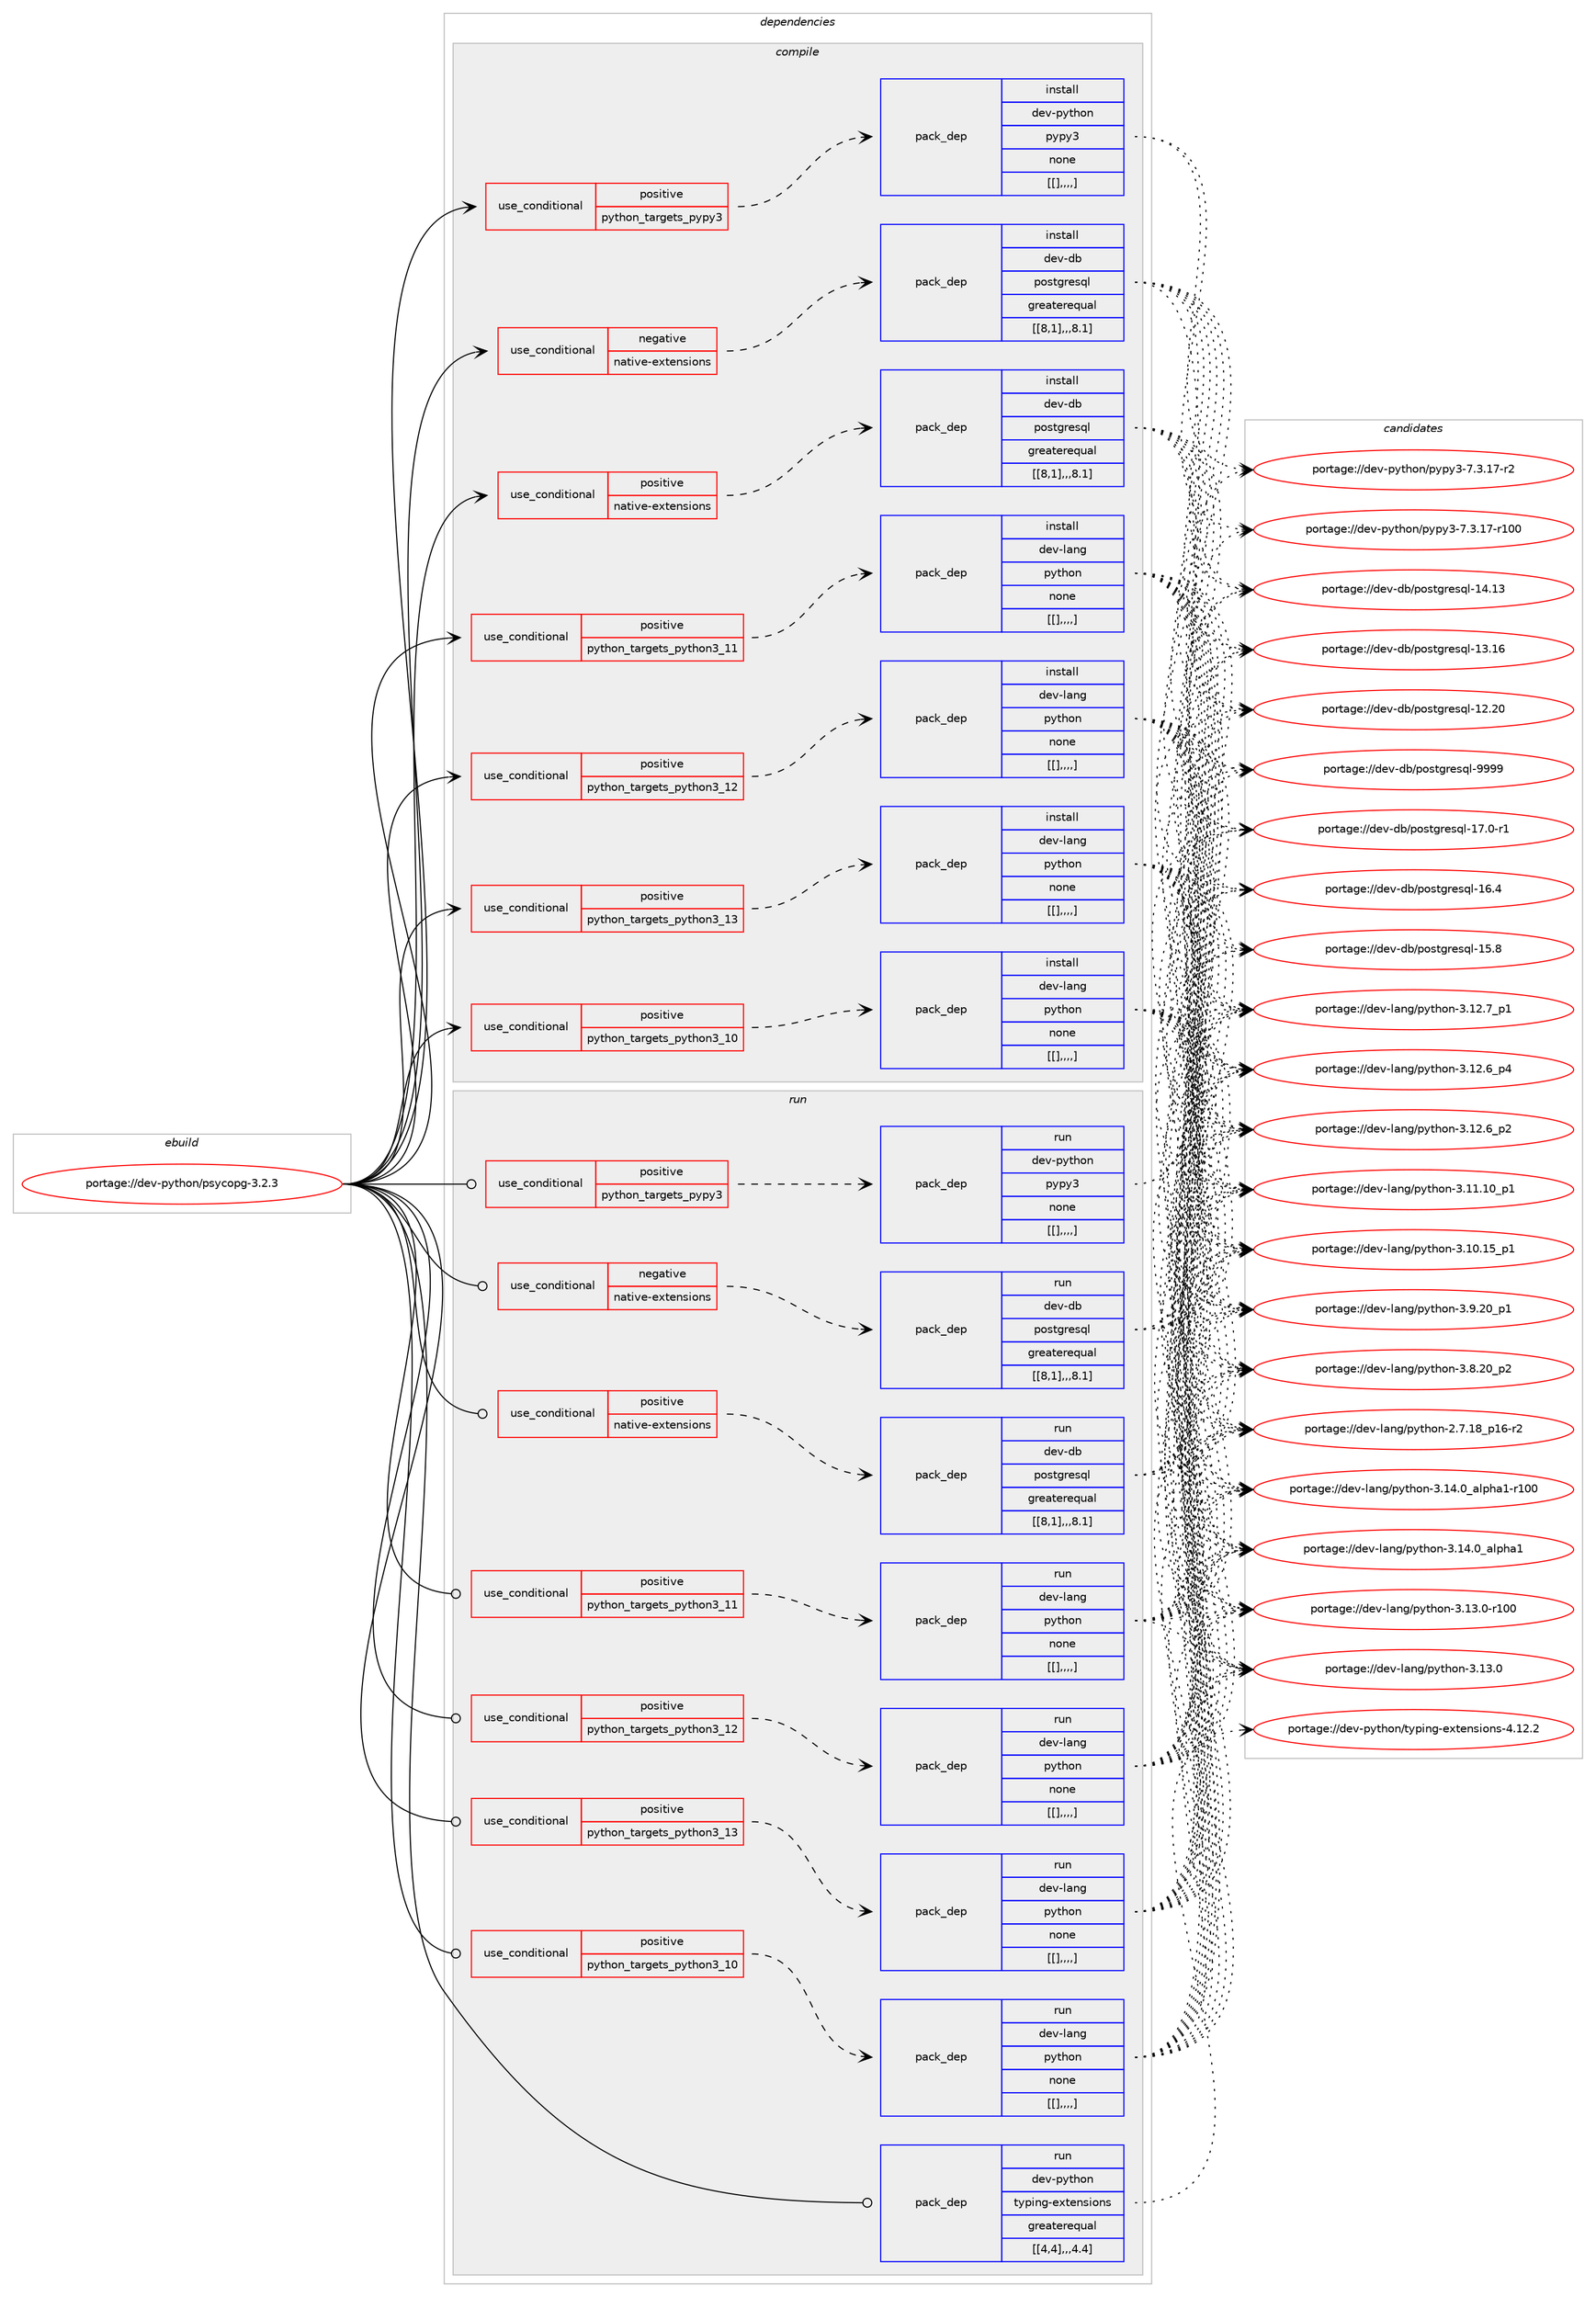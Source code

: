 digraph prolog {

# *************
# Graph options
# *************

newrank=true;
concentrate=true;
compound=true;
graph [rankdir=LR,fontname=Helvetica,fontsize=10,ranksep=1.5];#, ranksep=2.5, nodesep=0.2];
edge  [arrowhead=vee];
node  [fontname=Helvetica,fontsize=10];

# **********
# The ebuild
# **********

subgraph cluster_leftcol {
color=gray;
label=<<i>ebuild</i>>;
id [label="portage://dev-python/psycopg-3.2.3", color=red, width=4, href="../dev-python/psycopg-3.2.3.svg"];
}

# ****************
# The dependencies
# ****************

subgraph cluster_midcol {
color=gray;
label=<<i>dependencies</i>>;
subgraph cluster_compile {
fillcolor="#eeeeee";
style=filled;
label=<<i>compile</i>>;
subgraph cond38856 {
dependency161654 [label=<<TABLE BORDER="0" CELLBORDER="1" CELLSPACING="0" CELLPADDING="4"><TR><TD ROWSPAN="3" CELLPADDING="10">use_conditional</TD></TR><TR><TD>negative</TD></TR><TR><TD>native-extensions</TD></TR></TABLE>>, shape=none, color=red];
subgraph pack121481 {
dependency161657 [label=<<TABLE BORDER="0" CELLBORDER="1" CELLSPACING="0" CELLPADDING="4" WIDTH="220"><TR><TD ROWSPAN="6" CELLPADDING="30">pack_dep</TD></TR><TR><TD WIDTH="110">install</TD></TR><TR><TD>dev-db</TD></TR><TR><TD>postgresql</TD></TR><TR><TD>greaterequal</TD></TR><TR><TD>[[8,1],,,8.1]</TD></TR></TABLE>>, shape=none, color=blue];
}
dependency161654:e -> dependency161657:w [weight=20,style="dashed",arrowhead="vee"];
}
id:e -> dependency161654:w [weight=20,style="solid",arrowhead="vee"];
subgraph cond38860 {
dependency161745 [label=<<TABLE BORDER="0" CELLBORDER="1" CELLSPACING="0" CELLPADDING="4"><TR><TD ROWSPAN="3" CELLPADDING="10">use_conditional</TD></TR><TR><TD>positive</TD></TR><TR><TD>native-extensions</TD></TR></TABLE>>, shape=none, color=red];
subgraph pack121532 {
dependency161763 [label=<<TABLE BORDER="0" CELLBORDER="1" CELLSPACING="0" CELLPADDING="4" WIDTH="220"><TR><TD ROWSPAN="6" CELLPADDING="30">pack_dep</TD></TR><TR><TD WIDTH="110">install</TD></TR><TR><TD>dev-db</TD></TR><TR><TD>postgresql</TD></TR><TR><TD>greaterequal</TD></TR><TR><TD>[[8,1],,,8.1]</TD></TR></TABLE>>, shape=none, color=blue];
}
dependency161745:e -> dependency161763:w [weight=20,style="dashed",arrowhead="vee"];
}
id:e -> dependency161745:w [weight=20,style="solid",arrowhead="vee"];
subgraph cond38906 {
dependency161808 [label=<<TABLE BORDER="0" CELLBORDER="1" CELLSPACING="0" CELLPADDING="4"><TR><TD ROWSPAN="3" CELLPADDING="10">use_conditional</TD></TR><TR><TD>positive</TD></TR><TR><TD>python_targets_pypy3</TD></TR></TABLE>>, shape=none, color=red];
subgraph pack121586 {
dependency161828 [label=<<TABLE BORDER="0" CELLBORDER="1" CELLSPACING="0" CELLPADDING="4" WIDTH="220"><TR><TD ROWSPAN="6" CELLPADDING="30">pack_dep</TD></TR><TR><TD WIDTH="110">install</TD></TR><TR><TD>dev-python</TD></TR><TR><TD>pypy3</TD></TR><TR><TD>none</TD></TR><TR><TD>[[],,,,]</TD></TR></TABLE>>, shape=none, color=blue];
}
dependency161808:e -> dependency161828:w [weight=20,style="dashed",arrowhead="vee"];
}
id:e -> dependency161808:w [weight=20,style="solid",arrowhead="vee"];
subgraph cond38941 {
dependency161869 [label=<<TABLE BORDER="0" CELLBORDER="1" CELLSPACING="0" CELLPADDING="4"><TR><TD ROWSPAN="3" CELLPADDING="10">use_conditional</TD></TR><TR><TD>positive</TD></TR><TR><TD>python_targets_python3_10</TD></TR></TABLE>>, shape=none, color=red];
subgraph pack121607 {
dependency161870 [label=<<TABLE BORDER="0" CELLBORDER="1" CELLSPACING="0" CELLPADDING="4" WIDTH="220"><TR><TD ROWSPAN="6" CELLPADDING="30">pack_dep</TD></TR><TR><TD WIDTH="110">install</TD></TR><TR><TD>dev-lang</TD></TR><TR><TD>python</TD></TR><TR><TD>none</TD></TR><TR><TD>[[],,,,]</TD></TR></TABLE>>, shape=none, color=blue];
}
dependency161869:e -> dependency161870:w [weight=20,style="dashed",arrowhead="vee"];
}
id:e -> dependency161869:w [weight=20,style="solid",arrowhead="vee"];
subgraph cond38954 {
dependency161890 [label=<<TABLE BORDER="0" CELLBORDER="1" CELLSPACING="0" CELLPADDING="4"><TR><TD ROWSPAN="3" CELLPADDING="10">use_conditional</TD></TR><TR><TD>positive</TD></TR><TR><TD>python_targets_python3_11</TD></TR></TABLE>>, shape=none, color=red];
subgraph pack121619 {
dependency161895 [label=<<TABLE BORDER="0" CELLBORDER="1" CELLSPACING="0" CELLPADDING="4" WIDTH="220"><TR><TD ROWSPAN="6" CELLPADDING="30">pack_dep</TD></TR><TR><TD WIDTH="110">install</TD></TR><TR><TD>dev-lang</TD></TR><TR><TD>python</TD></TR><TR><TD>none</TD></TR><TR><TD>[[],,,,]</TD></TR></TABLE>>, shape=none, color=blue];
}
dependency161890:e -> dependency161895:w [weight=20,style="dashed",arrowhead="vee"];
}
id:e -> dependency161890:w [weight=20,style="solid",arrowhead="vee"];
subgraph cond38962 {
dependency161899 [label=<<TABLE BORDER="0" CELLBORDER="1" CELLSPACING="0" CELLPADDING="4"><TR><TD ROWSPAN="3" CELLPADDING="10">use_conditional</TD></TR><TR><TD>positive</TD></TR><TR><TD>python_targets_python3_12</TD></TR></TABLE>>, shape=none, color=red];
subgraph pack121620 {
dependency162016 [label=<<TABLE BORDER="0" CELLBORDER="1" CELLSPACING="0" CELLPADDING="4" WIDTH="220"><TR><TD ROWSPAN="6" CELLPADDING="30">pack_dep</TD></TR><TR><TD WIDTH="110">install</TD></TR><TR><TD>dev-lang</TD></TR><TR><TD>python</TD></TR><TR><TD>none</TD></TR><TR><TD>[[],,,,]</TD></TR></TABLE>>, shape=none, color=blue];
}
dependency161899:e -> dependency162016:w [weight=20,style="dashed",arrowhead="vee"];
}
id:e -> dependency161899:w [weight=20,style="solid",arrowhead="vee"];
subgraph cond39027 {
dependency162042 [label=<<TABLE BORDER="0" CELLBORDER="1" CELLSPACING="0" CELLPADDING="4"><TR><TD ROWSPAN="3" CELLPADDING="10">use_conditional</TD></TR><TR><TD>positive</TD></TR><TR><TD>python_targets_python3_13</TD></TR></TABLE>>, shape=none, color=red];
subgraph pack121729 {
dependency162096 [label=<<TABLE BORDER="0" CELLBORDER="1" CELLSPACING="0" CELLPADDING="4" WIDTH="220"><TR><TD ROWSPAN="6" CELLPADDING="30">pack_dep</TD></TR><TR><TD WIDTH="110">install</TD></TR><TR><TD>dev-lang</TD></TR><TR><TD>python</TD></TR><TR><TD>none</TD></TR><TR><TD>[[],,,,]</TD></TR></TABLE>>, shape=none, color=blue];
}
dependency162042:e -> dependency162096:w [weight=20,style="dashed",arrowhead="vee"];
}
id:e -> dependency162042:w [weight=20,style="solid",arrowhead="vee"];
}
subgraph cluster_compileandrun {
fillcolor="#eeeeee";
style=filled;
label=<<i>compile and run</i>>;
}
subgraph cluster_run {
fillcolor="#eeeeee";
style=filled;
label=<<i>run</i>>;
subgraph cond39075 {
dependency162220 [label=<<TABLE BORDER="0" CELLBORDER="1" CELLSPACING="0" CELLPADDING="4"><TR><TD ROWSPAN="3" CELLPADDING="10">use_conditional</TD></TR><TR><TD>negative</TD></TR><TR><TD>native-extensions</TD></TR></TABLE>>, shape=none, color=red];
subgraph pack121796 {
dependency162240 [label=<<TABLE BORDER="0" CELLBORDER="1" CELLSPACING="0" CELLPADDING="4" WIDTH="220"><TR><TD ROWSPAN="6" CELLPADDING="30">pack_dep</TD></TR><TR><TD WIDTH="110">run</TD></TR><TR><TD>dev-db</TD></TR><TR><TD>postgresql</TD></TR><TR><TD>greaterequal</TD></TR><TR><TD>[[8,1],,,8.1]</TD></TR></TABLE>>, shape=none, color=blue];
}
dependency162220:e -> dependency162240:w [weight=20,style="dashed",arrowhead="vee"];
}
id:e -> dependency162220:w [weight=20,style="solid",arrowhead="odot"];
subgraph cond39120 {
dependency162317 [label=<<TABLE BORDER="0" CELLBORDER="1" CELLSPACING="0" CELLPADDING="4"><TR><TD ROWSPAN="3" CELLPADDING="10">use_conditional</TD></TR><TR><TD>positive</TD></TR><TR><TD>native-extensions</TD></TR></TABLE>>, shape=none, color=red];
subgraph pack121858 {
dependency162374 [label=<<TABLE BORDER="0" CELLBORDER="1" CELLSPACING="0" CELLPADDING="4" WIDTH="220"><TR><TD ROWSPAN="6" CELLPADDING="30">pack_dep</TD></TR><TR><TD WIDTH="110">run</TD></TR><TR><TD>dev-db</TD></TR><TR><TD>postgresql</TD></TR><TR><TD>greaterequal</TD></TR><TR><TD>[[8,1],,,8.1]</TD></TR></TABLE>>, shape=none, color=blue];
}
dependency162317:e -> dependency162374:w [weight=20,style="dashed",arrowhead="vee"];
}
id:e -> dependency162317:w [weight=20,style="solid",arrowhead="odot"];
subgraph cond39192 {
dependency162397 [label=<<TABLE BORDER="0" CELLBORDER="1" CELLSPACING="0" CELLPADDING="4"><TR><TD ROWSPAN="3" CELLPADDING="10">use_conditional</TD></TR><TR><TD>positive</TD></TR><TR><TD>python_targets_pypy3</TD></TR></TABLE>>, shape=none, color=red];
subgraph pack121913 {
dependency162468 [label=<<TABLE BORDER="0" CELLBORDER="1" CELLSPACING="0" CELLPADDING="4" WIDTH="220"><TR><TD ROWSPAN="6" CELLPADDING="30">pack_dep</TD></TR><TR><TD WIDTH="110">run</TD></TR><TR><TD>dev-python</TD></TR><TR><TD>pypy3</TD></TR><TR><TD>none</TD></TR><TR><TD>[[],,,,]</TD></TR></TABLE>>, shape=none, color=blue];
}
dependency162397:e -> dependency162468:w [weight=20,style="dashed",arrowhead="vee"];
}
id:e -> dependency162397:w [weight=20,style="solid",arrowhead="odot"];
subgraph cond39235 {
dependency162512 [label=<<TABLE BORDER="0" CELLBORDER="1" CELLSPACING="0" CELLPADDING="4"><TR><TD ROWSPAN="3" CELLPADDING="10">use_conditional</TD></TR><TR><TD>positive</TD></TR><TR><TD>python_targets_python3_10</TD></TR></TABLE>>, shape=none, color=red];
subgraph pack121960 {
dependency162513 [label=<<TABLE BORDER="0" CELLBORDER="1" CELLSPACING="0" CELLPADDING="4" WIDTH="220"><TR><TD ROWSPAN="6" CELLPADDING="30">pack_dep</TD></TR><TR><TD WIDTH="110">run</TD></TR><TR><TD>dev-lang</TD></TR><TR><TD>python</TD></TR><TR><TD>none</TD></TR><TR><TD>[[],,,,]</TD></TR></TABLE>>, shape=none, color=blue];
}
dependency162512:e -> dependency162513:w [weight=20,style="dashed",arrowhead="vee"];
}
id:e -> dependency162512:w [weight=20,style="solid",arrowhead="odot"];
subgraph cond39250 {
dependency162541 [label=<<TABLE BORDER="0" CELLBORDER="1" CELLSPACING="0" CELLPADDING="4"><TR><TD ROWSPAN="3" CELLPADDING="10">use_conditional</TD></TR><TR><TD>positive</TD></TR><TR><TD>python_targets_python3_11</TD></TR></TABLE>>, shape=none, color=red];
subgraph pack121974 {
dependency162598 [label=<<TABLE BORDER="0" CELLBORDER="1" CELLSPACING="0" CELLPADDING="4" WIDTH="220"><TR><TD ROWSPAN="6" CELLPADDING="30">pack_dep</TD></TR><TR><TD WIDTH="110">run</TD></TR><TR><TD>dev-lang</TD></TR><TR><TD>python</TD></TR><TR><TD>none</TD></TR><TR><TD>[[],,,,]</TD></TR></TABLE>>, shape=none, color=blue];
}
dependency162541:e -> dependency162598:w [weight=20,style="dashed",arrowhead="vee"];
}
id:e -> dependency162541:w [weight=20,style="solid",arrowhead="odot"];
subgraph cond39299 {
dependency162739 [label=<<TABLE BORDER="0" CELLBORDER="1" CELLSPACING="0" CELLPADDING="4"><TR><TD ROWSPAN="3" CELLPADDING="10">use_conditional</TD></TR><TR><TD>positive</TD></TR><TR><TD>python_targets_python3_12</TD></TR></TABLE>>, shape=none, color=red];
subgraph pack122101 {
dependency162759 [label=<<TABLE BORDER="0" CELLBORDER="1" CELLSPACING="0" CELLPADDING="4" WIDTH="220"><TR><TD ROWSPAN="6" CELLPADDING="30">pack_dep</TD></TR><TR><TD WIDTH="110">run</TD></TR><TR><TD>dev-lang</TD></TR><TR><TD>python</TD></TR><TR><TD>none</TD></TR><TR><TD>[[],,,,]</TD></TR></TABLE>>, shape=none, color=blue];
}
dependency162739:e -> dependency162759:w [weight=20,style="dashed",arrowhead="vee"];
}
id:e -> dependency162739:w [weight=20,style="solid",arrowhead="odot"];
subgraph cond39349 {
dependency162764 [label=<<TABLE BORDER="0" CELLBORDER="1" CELLSPACING="0" CELLPADDING="4"><TR><TD ROWSPAN="3" CELLPADDING="10">use_conditional</TD></TR><TR><TD>positive</TD></TR><TR><TD>python_targets_python3_13</TD></TR></TABLE>>, shape=none, color=red];
subgraph pack122115 {
dependency162786 [label=<<TABLE BORDER="0" CELLBORDER="1" CELLSPACING="0" CELLPADDING="4" WIDTH="220"><TR><TD ROWSPAN="6" CELLPADDING="30">pack_dep</TD></TR><TR><TD WIDTH="110">run</TD></TR><TR><TD>dev-lang</TD></TR><TR><TD>python</TD></TR><TR><TD>none</TD></TR><TR><TD>[[],,,,]</TD></TR></TABLE>>, shape=none, color=blue];
}
dependency162764:e -> dependency162786:w [weight=20,style="dashed",arrowhead="vee"];
}
id:e -> dependency162764:w [weight=20,style="solid",arrowhead="odot"];
subgraph pack122128 {
dependency162827 [label=<<TABLE BORDER="0" CELLBORDER="1" CELLSPACING="0" CELLPADDING="4" WIDTH="220"><TR><TD ROWSPAN="6" CELLPADDING="30">pack_dep</TD></TR><TR><TD WIDTH="110">run</TD></TR><TR><TD>dev-python</TD></TR><TR><TD>typing-extensions</TD></TR><TR><TD>greaterequal</TD></TR><TR><TD>[[4,4],,,4.4]</TD></TR></TABLE>>, shape=none, color=blue];
}
id:e -> dependency162827:w [weight=20,style="solid",arrowhead="odot"];
}
}

# **************
# The candidates
# **************

subgraph cluster_choices {
rank=same;
color=gray;
label=<<i>candidates</i>>;

subgraph choice121825 {
color=black;
nodesep=1;
choice1001011184510098471121111151161031141011151131084557575757 [label="portage://dev-db/postgresql-9999", color=red, width=4,href="../dev-db/postgresql-9999.svg"];
choice10010111845100984711211111511610311410111511310845495546484511449 [label="portage://dev-db/postgresql-17.0-r1", color=red, width=4,href="../dev-db/postgresql-17.0-r1.svg"];
choice1001011184510098471121111151161031141011151131084549544652 [label="portage://dev-db/postgresql-16.4", color=red, width=4,href="../dev-db/postgresql-16.4.svg"];
choice1001011184510098471121111151161031141011151131084549534656 [label="portage://dev-db/postgresql-15.8", color=red, width=4,href="../dev-db/postgresql-15.8.svg"];
choice100101118451009847112111115116103114101115113108454952464951 [label="portage://dev-db/postgresql-14.13", color=red, width=4,href="../dev-db/postgresql-14.13.svg"];
choice100101118451009847112111115116103114101115113108454951464954 [label="portage://dev-db/postgresql-13.16", color=red, width=4,href="../dev-db/postgresql-13.16.svg"];
choice100101118451009847112111115116103114101115113108454950465048 [label="portage://dev-db/postgresql-12.20", color=red, width=4,href="../dev-db/postgresql-12.20.svg"];
dependency161657:e -> choice1001011184510098471121111151161031141011151131084557575757:w [style=dotted,weight="100"];
dependency161657:e -> choice10010111845100984711211111511610311410111511310845495546484511449:w [style=dotted,weight="100"];
dependency161657:e -> choice1001011184510098471121111151161031141011151131084549544652:w [style=dotted,weight="100"];
dependency161657:e -> choice1001011184510098471121111151161031141011151131084549534656:w [style=dotted,weight="100"];
dependency161657:e -> choice100101118451009847112111115116103114101115113108454952464951:w [style=dotted,weight="100"];
dependency161657:e -> choice100101118451009847112111115116103114101115113108454951464954:w [style=dotted,weight="100"];
dependency161657:e -> choice100101118451009847112111115116103114101115113108454950465048:w [style=dotted,weight="100"];
}
subgraph choice121831 {
color=black;
nodesep=1;
choice1001011184510098471121111151161031141011151131084557575757 [label="portage://dev-db/postgresql-9999", color=red, width=4,href="../dev-db/postgresql-9999.svg"];
choice10010111845100984711211111511610311410111511310845495546484511449 [label="portage://dev-db/postgresql-17.0-r1", color=red, width=4,href="../dev-db/postgresql-17.0-r1.svg"];
choice1001011184510098471121111151161031141011151131084549544652 [label="portage://dev-db/postgresql-16.4", color=red, width=4,href="../dev-db/postgresql-16.4.svg"];
choice1001011184510098471121111151161031141011151131084549534656 [label="portage://dev-db/postgresql-15.8", color=red, width=4,href="../dev-db/postgresql-15.8.svg"];
choice100101118451009847112111115116103114101115113108454952464951 [label="portage://dev-db/postgresql-14.13", color=red, width=4,href="../dev-db/postgresql-14.13.svg"];
choice100101118451009847112111115116103114101115113108454951464954 [label="portage://dev-db/postgresql-13.16", color=red, width=4,href="../dev-db/postgresql-13.16.svg"];
choice100101118451009847112111115116103114101115113108454950465048 [label="portage://dev-db/postgresql-12.20", color=red, width=4,href="../dev-db/postgresql-12.20.svg"];
dependency161763:e -> choice1001011184510098471121111151161031141011151131084557575757:w [style=dotted,weight="100"];
dependency161763:e -> choice10010111845100984711211111511610311410111511310845495546484511449:w [style=dotted,weight="100"];
dependency161763:e -> choice1001011184510098471121111151161031141011151131084549544652:w [style=dotted,weight="100"];
dependency161763:e -> choice1001011184510098471121111151161031141011151131084549534656:w [style=dotted,weight="100"];
dependency161763:e -> choice100101118451009847112111115116103114101115113108454952464951:w [style=dotted,weight="100"];
dependency161763:e -> choice100101118451009847112111115116103114101115113108454951464954:w [style=dotted,weight="100"];
dependency161763:e -> choice100101118451009847112111115116103114101115113108454950465048:w [style=dotted,weight="100"];
}
subgraph choice121838 {
color=black;
nodesep=1;
choice100101118451121211161041111104711212111212151455546514649554511450 [label="portage://dev-python/pypy3-7.3.17-r2", color=red, width=4,href="../dev-python/pypy3-7.3.17-r2.svg"];
choice1001011184511212111610411111047112121112121514555465146495545114494848 [label="portage://dev-python/pypy3-7.3.17-r100", color=red, width=4,href="../dev-python/pypy3-7.3.17-r100.svg"];
dependency161828:e -> choice100101118451121211161041111104711212111212151455546514649554511450:w [style=dotted,weight="100"];
dependency161828:e -> choice1001011184511212111610411111047112121112121514555465146495545114494848:w [style=dotted,weight="100"];
}
subgraph choice121860 {
color=black;
nodesep=1;
choice100101118451089711010347112121116104111110455146495246489597108112104974945114494848 [label="portage://dev-lang/python-3.14.0_alpha1-r100", color=red, width=4,href="../dev-lang/python-3.14.0_alpha1-r100.svg"];
choice1001011184510897110103471121211161041111104551464952464895971081121049749 [label="portage://dev-lang/python-3.14.0_alpha1", color=red, width=4,href="../dev-lang/python-3.14.0_alpha1.svg"];
choice1001011184510897110103471121211161041111104551464951464845114494848 [label="portage://dev-lang/python-3.13.0-r100", color=red, width=4,href="../dev-lang/python-3.13.0-r100.svg"];
choice10010111845108971101034711212111610411111045514649514648 [label="portage://dev-lang/python-3.13.0", color=red, width=4,href="../dev-lang/python-3.13.0.svg"];
choice100101118451089711010347112121116104111110455146495046559511249 [label="portage://dev-lang/python-3.12.7_p1", color=red, width=4,href="../dev-lang/python-3.12.7_p1.svg"];
choice100101118451089711010347112121116104111110455146495046549511252 [label="portage://dev-lang/python-3.12.6_p4", color=red, width=4,href="../dev-lang/python-3.12.6_p4.svg"];
choice100101118451089711010347112121116104111110455146495046549511250 [label="portage://dev-lang/python-3.12.6_p2", color=red, width=4,href="../dev-lang/python-3.12.6_p2.svg"];
choice10010111845108971101034711212111610411111045514649494649489511249 [label="portage://dev-lang/python-3.11.10_p1", color=red, width=4,href="../dev-lang/python-3.11.10_p1.svg"];
choice10010111845108971101034711212111610411111045514649484649539511249 [label="portage://dev-lang/python-3.10.15_p1", color=red, width=4,href="../dev-lang/python-3.10.15_p1.svg"];
choice100101118451089711010347112121116104111110455146574650489511249 [label="portage://dev-lang/python-3.9.20_p1", color=red, width=4,href="../dev-lang/python-3.9.20_p1.svg"];
choice100101118451089711010347112121116104111110455146564650489511250 [label="portage://dev-lang/python-3.8.20_p2", color=red, width=4,href="../dev-lang/python-3.8.20_p2.svg"];
choice100101118451089711010347112121116104111110455046554649569511249544511450 [label="portage://dev-lang/python-2.7.18_p16-r2", color=red, width=4,href="../dev-lang/python-2.7.18_p16-r2.svg"];
dependency161870:e -> choice100101118451089711010347112121116104111110455146495246489597108112104974945114494848:w [style=dotted,weight="100"];
dependency161870:e -> choice1001011184510897110103471121211161041111104551464952464895971081121049749:w [style=dotted,weight="100"];
dependency161870:e -> choice1001011184510897110103471121211161041111104551464951464845114494848:w [style=dotted,weight="100"];
dependency161870:e -> choice10010111845108971101034711212111610411111045514649514648:w [style=dotted,weight="100"];
dependency161870:e -> choice100101118451089711010347112121116104111110455146495046559511249:w [style=dotted,weight="100"];
dependency161870:e -> choice100101118451089711010347112121116104111110455146495046549511252:w [style=dotted,weight="100"];
dependency161870:e -> choice100101118451089711010347112121116104111110455146495046549511250:w [style=dotted,weight="100"];
dependency161870:e -> choice10010111845108971101034711212111610411111045514649494649489511249:w [style=dotted,weight="100"];
dependency161870:e -> choice10010111845108971101034711212111610411111045514649484649539511249:w [style=dotted,weight="100"];
dependency161870:e -> choice100101118451089711010347112121116104111110455146574650489511249:w [style=dotted,weight="100"];
dependency161870:e -> choice100101118451089711010347112121116104111110455146564650489511250:w [style=dotted,weight="100"];
dependency161870:e -> choice100101118451089711010347112121116104111110455046554649569511249544511450:w [style=dotted,weight="100"];
}
subgraph choice121888 {
color=black;
nodesep=1;
choice100101118451089711010347112121116104111110455146495246489597108112104974945114494848 [label="portage://dev-lang/python-3.14.0_alpha1-r100", color=red, width=4,href="../dev-lang/python-3.14.0_alpha1-r100.svg"];
choice1001011184510897110103471121211161041111104551464952464895971081121049749 [label="portage://dev-lang/python-3.14.0_alpha1", color=red, width=4,href="../dev-lang/python-3.14.0_alpha1.svg"];
choice1001011184510897110103471121211161041111104551464951464845114494848 [label="portage://dev-lang/python-3.13.0-r100", color=red, width=4,href="../dev-lang/python-3.13.0-r100.svg"];
choice10010111845108971101034711212111610411111045514649514648 [label="portage://dev-lang/python-3.13.0", color=red, width=4,href="../dev-lang/python-3.13.0.svg"];
choice100101118451089711010347112121116104111110455146495046559511249 [label="portage://dev-lang/python-3.12.7_p1", color=red, width=4,href="../dev-lang/python-3.12.7_p1.svg"];
choice100101118451089711010347112121116104111110455146495046549511252 [label="portage://dev-lang/python-3.12.6_p4", color=red, width=4,href="../dev-lang/python-3.12.6_p4.svg"];
choice100101118451089711010347112121116104111110455146495046549511250 [label="portage://dev-lang/python-3.12.6_p2", color=red, width=4,href="../dev-lang/python-3.12.6_p2.svg"];
choice10010111845108971101034711212111610411111045514649494649489511249 [label="portage://dev-lang/python-3.11.10_p1", color=red, width=4,href="../dev-lang/python-3.11.10_p1.svg"];
choice10010111845108971101034711212111610411111045514649484649539511249 [label="portage://dev-lang/python-3.10.15_p1", color=red, width=4,href="../dev-lang/python-3.10.15_p1.svg"];
choice100101118451089711010347112121116104111110455146574650489511249 [label="portage://dev-lang/python-3.9.20_p1", color=red, width=4,href="../dev-lang/python-3.9.20_p1.svg"];
choice100101118451089711010347112121116104111110455146564650489511250 [label="portage://dev-lang/python-3.8.20_p2", color=red, width=4,href="../dev-lang/python-3.8.20_p2.svg"];
choice100101118451089711010347112121116104111110455046554649569511249544511450 [label="portage://dev-lang/python-2.7.18_p16-r2", color=red, width=4,href="../dev-lang/python-2.7.18_p16-r2.svg"];
dependency161895:e -> choice100101118451089711010347112121116104111110455146495246489597108112104974945114494848:w [style=dotted,weight="100"];
dependency161895:e -> choice1001011184510897110103471121211161041111104551464952464895971081121049749:w [style=dotted,weight="100"];
dependency161895:e -> choice1001011184510897110103471121211161041111104551464951464845114494848:w [style=dotted,weight="100"];
dependency161895:e -> choice10010111845108971101034711212111610411111045514649514648:w [style=dotted,weight="100"];
dependency161895:e -> choice100101118451089711010347112121116104111110455146495046559511249:w [style=dotted,weight="100"];
dependency161895:e -> choice100101118451089711010347112121116104111110455146495046549511252:w [style=dotted,weight="100"];
dependency161895:e -> choice100101118451089711010347112121116104111110455146495046549511250:w [style=dotted,weight="100"];
dependency161895:e -> choice10010111845108971101034711212111610411111045514649494649489511249:w [style=dotted,weight="100"];
dependency161895:e -> choice10010111845108971101034711212111610411111045514649484649539511249:w [style=dotted,weight="100"];
dependency161895:e -> choice100101118451089711010347112121116104111110455146574650489511249:w [style=dotted,weight="100"];
dependency161895:e -> choice100101118451089711010347112121116104111110455146564650489511250:w [style=dotted,weight="100"];
dependency161895:e -> choice100101118451089711010347112121116104111110455046554649569511249544511450:w [style=dotted,weight="100"];
}
subgraph choice121899 {
color=black;
nodesep=1;
choice100101118451089711010347112121116104111110455146495246489597108112104974945114494848 [label="portage://dev-lang/python-3.14.0_alpha1-r100", color=red, width=4,href="../dev-lang/python-3.14.0_alpha1-r100.svg"];
choice1001011184510897110103471121211161041111104551464952464895971081121049749 [label="portage://dev-lang/python-3.14.0_alpha1", color=red, width=4,href="../dev-lang/python-3.14.0_alpha1.svg"];
choice1001011184510897110103471121211161041111104551464951464845114494848 [label="portage://dev-lang/python-3.13.0-r100", color=red, width=4,href="../dev-lang/python-3.13.0-r100.svg"];
choice10010111845108971101034711212111610411111045514649514648 [label="portage://dev-lang/python-3.13.0", color=red, width=4,href="../dev-lang/python-3.13.0.svg"];
choice100101118451089711010347112121116104111110455146495046559511249 [label="portage://dev-lang/python-3.12.7_p1", color=red, width=4,href="../dev-lang/python-3.12.7_p1.svg"];
choice100101118451089711010347112121116104111110455146495046549511252 [label="portage://dev-lang/python-3.12.6_p4", color=red, width=4,href="../dev-lang/python-3.12.6_p4.svg"];
choice100101118451089711010347112121116104111110455146495046549511250 [label="portage://dev-lang/python-3.12.6_p2", color=red, width=4,href="../dev-lang/python-3.12.6_p2.svg"];
choice10010111845108971101034711212111610411111045514649494649489511249 [label="portage://dev-lang/python-3.11.10_p1", color=red, width=4,href="../dev-lang/python-3.11.10_p1.svg"];
choice10010111845108971101034711212111610411111045514649484649539511249 [label="portage://dev-lang/python-3.10.15_p1", color=red, width=4,href="../dev-lang/python-3.10.15_p1.svg"];
choice100101118451089711010347112121116104111110455146574650489511249 [label="portage://dev-lang/python-3.9.20_p1", color=red, width=4,href="../dev-lang/python-3.9.20_p1.svg"];
choice100101118451089711010347112121116104111110455146564650489511250 [label="portage://dev-lang/python-3.8.20_p2", color=red, width=4,href="../dev-lang/python-3.8.20_p2.svg"];
choice100101118451089711010347112121116104111110455046554649569511249544511450 [label="portage://dev-lang/python-2.7.18_p16-r2", color=red, width=4,href="../dev-lang/python-2.7.18_p16-r2.svg"];
dependency162016:e -> choice100101118451089711010347112121116104111110455146495246489597108112104974945114494848:w [style=dotted,weight="100"];
dependency162016:e -> choice1001011184510897110103471121211161041111104551464952464895971081121049749:w [style=dotted,weight="100"];
dependency162016:e -> choice1001011184510897110103471121211161041111104551464951464845114494848:w [style=dotted,weight="100"];
dependency162016:e -> choice10010111845108971101034711212111610411111045514649514648:w [style=dotted,weight="100"];
dependency162016:e -> choice100101118451089711010347112121116104111110455146495046559511249:w [style=dotted,weight="100"];
dependency162016:e -> choice100101118451089711010347112121116104111110455146495046549511252:w [style=dotted,weight="100"];
dependency162016:e -> choice100101118451089711010347112121116104111110455146495046549511250:w [style=dotted,weight="100"];
dependency162016:e -> choice10010111845108971101034711212111610411111045514649494649489511249:w [style=dotted,weight="100"];
dependency162016:e -> choice10010111845108971101034711212111610411111045514649484649539511249:w [style=dotted,weight="100"];
dependency162016:e -> choice100101118451089711010347112121116104111110455146574650489511249:w [style=dotted,weight="100"];
dependency162016:e -> choice100101118451089711010347112121116104111110455146564650489511250:w [style=dotted,weight="100"];
dependency162016:e -> choice100101118451089711010347112121116104111110455046554649569511249544511450:w [style=dotted,weight="100"];
}
subgraph choice121977 {
color=black;
nodesep=1;
choice100101118451089711010347112121116104111110455146495246489597108112104974945114494848 [label="portage://dev-lang/python-3.14.0_alpha1-r100", color=red, width=4,href="../dev-lang/python-3.14.0_alpha1-r100.svg"];
choice1001011184510897110103471121211161041111104551464952464895971081121049749 [label="portage://dev-lang/python-3.14.0_alpha1", color=red, width=4,href="../dev-lang/python-3.14.0_alpha1.svg"];
choice1001011184510897110103471121211161041111104551464951464845114494848 [label="portage://dev-lang/python-3.13.0-r100", color=red, width=4,href="../dev-lang/python-3.13.0-r100.svg"];
choice10010111845108971101034711212111610411111045514649514648 [label="portage://dev-lang/python-3.13.0", color=red, width=4,href="../dev-lang/python-3.13.0.svg"];
choice100101118451089711010347112121116104111110455146495046559511249 [label="portage://dev-lang/python-3.12.7_p1", color=red, width=4,href="../dev-lang/python-3.12.7_p1.svg"];
choice100101118451089711010347112121116104111110455146495046549511252 [label="portage://dev-lang/python-3.12.6_p4", color=red, width=4,href="../dev-lang/python-3.12.6_p4.svg"];
choice100101118451089711010347112121116104111110455146495046549511250 [label="portage://dev-lang/python-3.12.6_p2", color=red, width=4,href="../dev-lang/python-3.12.6_p2.svg"];
choice10010111845108971101034711212111610411111045514649494649489511249 [label="portage://dev-lang/python-3.11.10_p1", color=red, width=4,href="../dev-lang/python-3.11.10_p1.svg"];
choice10010111845108971101034711212111610411111045514649484649539511249 [label="portage://dev-lang/python-3.10.15_p1", color=red, width=4,href="../dev-lang/python-3.10.15_p1.svg"];
choice100101118451089711010347112121116104111110455146574650489511249 [label="portage://dev-lang/python-3.9.20_p1", color=red, width=4,href="../dev-lang/python-3.9.20_p1.svg"];
choice100101118451089711010347112121116104111110455146564650489511250 [label="portage://dev-lang/python-3.8.20_p2", color=red, width=4,href="../dev-lang/python-3.8.20_p2.svg"];
choice100101118451089711010347112121116104111110455046554649569511249544511450 [label="portage://dev-lang/python-2.7.18_p16-r2", color=red, width=4,href="../dev-lang/python-2.7.18_p16-r2.svg"];
dependency162096:e -> choice100101118451089711010347112121116104111110455146495246489597108112104974945114494848:w [style=dotted,weight="100"];
dependency162096:e -> choice1001011184510897110103471121211161041111104551464952464895971081121049749:w [style=dotted,weight="100"];
dependency162096:e -> choice1001011184510897110103471121211161041111104551464951464845114494848:w [style=dotted,weight="100"];
dependency162096:e -> choice10010111845108971101034711212111610411111045514649514648:w [style=dotted,weight="100"];
dependency162096:e -> choice100101118451089711010347112121116104111110455146495046559511249:w [style=dotted,weight="100"];
dependency162096:e -> choice100101118451089711010347112121116104111110455146495046549511252:w [style=dotted,weight="100"];
dependency162096:e -> choice100101118451089711010347112121116104111110455146495046549511250:w [style=dotted,weight="100"];
dependency162096:e -> choice10010111845108971101034711212111610411111045514649494649489511249:w [style=dotted,weight="100"];
dependency162096:e -> choice10010111845108971101034711212111610411111045514649484649539511249:w [style=dotted,weight="100"];
dependency162096:e -> choice100101118451089711010347112121116104111110455146574650489511249:w [style=dotted,weight="100"];
dependency162096:e -> choice100101118451089711010347112121116104111110455146564650489511250:w [style=dotted,weight="100"];
dependency162096:e -> choice100101118451089711010347112121116104111110455046554649569511249544511450:w [style=dotted,weight="100"];
}
subgraph choice122015 {
color=black;
nodesep=1;
choice1001011184510098471121111151161031141011151131084557575757 [label="portage://dev-db/postgresql-9999", color=red, width=4,href="../dev-db/postgresql-9999.svg"];
choice10010111845100984711211111511610311410111511310845495546484511449 [label="portage://dev-db/postgresql-17.0-r1", color=red, width=4,href="../dev-db/postgresql-17.0-r1.svg"];
choice1001011184510098471121111151161031141011151131084549544652 [label="portage://dev-db/postgresql-16.4", color=red, width=4,href="../dev-db/postgresql-16.4.svg"];
choice1001011184510098471121111151161031141011151131084549534656 [label="portage://dev-db/postgresql-15.8", color=red, width=4,href="../dev-db/postgresql-15.8.svg"];
choice100101118451009847112111115116103114101115113108454952464951 [label="portage://dev-db/postgresql-14.13", color=red, width=4,href="../dev-db/postgresql-14.13.svg"];
choice100101118451009847112111115116103114101115113108454951464954 [label="portage://dev-db/postgresql-13.16", color=red, width=4,href="../dev-db/postgresql-13.16.svg"];
choice100101118451009847112111115116103114101115113108454950465048 [label="portage://dev-db/postgresql-12.20", color=red, width=4,href="../dev-db/postgresql-12.20.svg"];
dependency162240:e -> choice1001011184510098471121111151161031141011151131084557575757:w [style=dotted,weight="100"];
dependency162240:e -> choice10010111845100984711211111511610311410111511310845495546484511449:w [style=dotted,weight="100"];
dependency162240:e -> choice1001011184510098471121111151161031141011151131084549544652:w [style=dotted,weight="100"];
dependency162240:e -> choice1001011184510098471121111151161031141011151131084549534656:w [style=dotted,weight="100"];
dependency162240:e -> choice100101118451009847112111115116103114101115113108454952464951:w [style=dotted,weight="100"];
dependency162240:e -> choice100101118451009847112111115116103114101115113108454951464954:w [style=dotted,weight="100"];
dependency162240:e -> choice100101118451009847112111115116103114101115113108454950465048:w [style=dotted,weight="100"];
}
subgraph choice122031 {
color=black;
nodesep=1;
choice1001011184510098471121111151161031141011151131084557575757 [label="portage://dev-db/postgresql-9999", color=red, width=4,href="../dev-db/postgresql-9999.svg"];
choice10010111845100984711211111511610311410111511310845495546484511449 [label="portage://dev-db/postgresql-17.0-r1", color=red, width=4,href="../dev-db/postgresql-17.0-r1.svg"];
choice1001011184510098471121111151161031141011151131084549544652 [label="portage://dev-db/postgresql-16.4", color=red, width=4,href="../dev-db/postgresql-16.4.svg"];
choice1001011184510098471121111151161031141011151131084549534656 [label="portage://dev-db/postgresql-15.8", color=red, width=4,href="../dev-db/postgresql-15.8.svg"];
choice100101118451009847112111115116103114101115113108454952464951 [label="portage://dev-db/postgresql-14.13", color=red, width=4,href="../dev-db/postgresql-14.13.svg"];
choice100101118451009847112111115116103114101115113108454951464954 [label="portage://dev-db/postgresql-13.16", color=red, width=4,href="../dev-db/postgresql-13.16.svg"];
choice100101118451009847112111115116103114101115113108454950465048 [label="portage://dev-db/postgresql-12.20", color=red, width=4,href="../dev-db/postgresql-12.20.svg"];
dependency162374:e -> choice1001011184510098471121111151161031141011151131084557575757:w [style=dotted,weight="100"];
dependency162374:e -> choice10010111845100984711211111511610311410111511310845495546484511449:w [style=dotted,weight="100"];
dependency162374:e -> choice1001011184510098471121111151161031141011151131084549544652:w [style=dotted,weight="100"];
dependency162374:e -> choice1001011184510098471121111151161031141011151131084549534656:w [style=dotted,weight="100"];
dependency162374:e -> choice100101118451009847112111115116103114101115113108454952464951:w [style=dotted,weight="100"];
dependency162374:e -> choice100101118451009847112111115116103114101115113108454951464954:w [style=dotted,weight="100"];
dependency162374:e -> choice100101118451009847112111115116103114101115113108454950465048:w [style=dotted,weight="100"];
}
subgraph choice122036 {
color=black;
nodesep=1;
choice100101118451121211161041111104711212111212151455546514649554511450 [label="portage://dev-python/pypy3-7.3.17-r2", color=red, width=4,href="../dev-python/pypy3-7.3.17-r2.svg"];
choice1001011184511212111610411111047112121112121514555465146495545114494848 [label="portage://dev-python/pypy3-7.3.17-r100", color=red, width=4,href="../dev-python/pypy3-7.3.17-r100.svg"];
dependency162468:e -> choice100101118451121211161041111104711212111212151455546514649554511450:w [style=dotted,weight="100"];
dependency162468:e -> choice1001011184511212111610411111047112121112121514555465146495545114494848:w [style=dotted,weight="100"];
}
subgraph choice122063 {
color=black;
nodesep=1;
choice100101118451089711010347112121116104111110455146495246489597108112104974945114494848 [label="portage://dev-lang/python-3.14.0_alpha1-r100", color=red, width=4,href="../dev-lang/python-3.14.0_alpha1-r100.svg"];
choice1001011184510897110103471121211161041111104551464952464895971081121049749 [label="portage://dev-lang/python-3.14.0_alpha1", color=red, width=4,href="../dev-lang/python-3.14.0_alpha1.svg"];
choice1001011184510897110103471121211161041111104551464951464845114494848 [label="portage://dev-lang/python-3.13.0-r100", color=red, width=4,href="../dev-lang/python-3.13.0-r100.svg"];
choice10010111845108971101034711212111610411111045514649514648 [label="portage://dev-lang/python-3.13.0", color=red, width=4,href="../dev-lang/python-3.13.0.svg"];
choice100101118451089711010347112121116104111110455146495046559511249 [label="portage://dev-lang/python-3.12.7_p1", color=red, width=4,href="../dev-lang/python-3.12.7_p1.svg"];
choice100101118451089711010347112121116104111110455146495046549511252 [label="portage://dev-lang/python-3.12.6_p4", color=red, width=4,href="../dev-lang/python-3.12.6_p4.svg"];
choice100101118451089711010347112121116104111110455146495046549511250 [label="portage://dev-lang/python-3.12.6_p2", color=red, width=4,href="../dev-lang/python-3.12.6_p2.svg"];
choice10010111845108971101034711212111610411111045514649494649489511249 [label="portage://dev-lang/python-3.11.10_p1", color=red, width=4,href="../dev-lang/python-3.11.10_p1.svg"];
choice10010111845108971101034711212111610411111045514649484649539511249 [label="portage://dev-lang/python-3.10.15_p1", color=red, width=4,href="../dev-lang/python-3.10.15_p1.svg"];
choice100101118451089711010347112121116104111110455146574650489511249 [label="portage://dev-lang/python-3.9.20_p1", color=red, width=4,href="../dev-lang/python-3.9.20_p1.svg"];
choice100101118451089711010347112121116104111110455146564650489511250 [label="portage://dev-lang/python-3.8.20_p2", color=red, width=4,href="../dev-lang/python-3.8.20_p2.svg"];
choice100101118451089711010347112121116104111110455046554649569511249544511450 [label="portage://dev-lang/python-2.7.18_p16-r2", color=red, width=4,href="../dev-lang/python-2.7.18_p16-r2.svg"];
dependency162513:e -> choice100101118451089711010347112121116104111110455146495246489597108112104974945114494848:w [style=dotted,weight="100"];
dependency162513:e -> choice1001011184510897110103471121211161041111104551464952464895971081121049749:w [style=dotted,weight="100"];
dependency162513:e -> choice1001011184510897110103471121211161041111104551464951464845114494848:w [style=dotted,weight="100"];
dependency162513:e -> choice10010111845108971101034711212111610411111045514649514648:w [style=dotted,weight="100"];
dependency162513:e -> choice100101118451089711010347112121116104111110455146495046559511249:w [style=dotted,weight="100"];
dependency162513:e -> choice100101118451089711010347112121116104111110455146495046549511252:w [style=dotted,weight="100"];
dependency162513:e -> choice100101118451089711010347112121116104111110455146495046549511250:w [style=dotted,weight="100"];
dependency162513:e -> choice10010111845108971101034711212111610411111045514649494649489511249:w [style=dotted,weight="100"];
dependency162513:e -> choice10010111845108971101034711212111610411111045514649484649539511249:w [style=dotted,weight="100"];
dependency162513:e -> choice100101118451089711010347112121116104111110455146574650489511249:w [style=dotted,weight="100"];
dependency162513:e -> choice100101118451089711010347112121116104111110455146564650489511250:w [style=dotted,weight="100"];
dependency162513:e -> choice100101118451089711010347112121116104111110455046554649569511249544511450:w [style=dotted,weight="100"];
}
subgraph choice122069 {
color=black;
nodesep=1;
choice100101118451089711010347112121116104111110455146495246489597108112104974945114494848 [label="portage://dev-lang/python-3.14.0_alpha1-r100", color=red, width=4,href="../dev-lang/python-3.14.0_alpha1-r100.svg"];
choice1001011184510897110103471121211161041111104551464952464895971081121049749 [label="portage://dev-lang/python-3.14.0_alpha1", color=red, width=4,href="../dev-lang/python-3.14.0_alpha1.svg"];
choice1001011184510897110103471121211161041111104551464951464845114494848 [label="portage://dev-lang/python-3.13.0-r100", color=red, width=4,href="../dev-lang/python-3.13.0-r100.svg"];
choice10010111845108971101034711212111610411111045514649514648 [label="portage://dev-lang/python-3.13.0", color=red, width=4,href="../dev-lang/python-3.13.0.svg"];
choice100101118451089711010347112121116104111110455146495046559511249 [label="portage://dev-lang/python-3.12.7_p1", color=red, width=4,href="../dev-lang/python-3.12.7_p1.svg"];
choice100101118451089711010347112121116104111110455146495046549511252 [label="portage://dev-lang/python-3.12.6_p4", color=red, width=4,href="../dev-lang/python-3.12.6_p4.svg"];
choice100101118451089711010347112121116104111110455146495046549511250 [label="portage://dev-lang/python-3.12.6_p2", color=red, width=4,href="../dev-lang/python-3.12.6_p2.svg"];
choice10010111845108971101034711212111610411111045514649494649489511249 [label="portage://dev-lang/python-3.11.10_p1", color=red, width=4,href="../dev-lang/python-3.11.10_p1.svg"];
choice10010111845108971101034711212111610411111045514649484649539511249 [label="portage://dev-lang/python-3.10.15_p1", color=red, width=4,href="../dev-lang/python-3.10.15_p1.svg"];
choice100101118451089711010347112121116104111110455146574650489511249 [label="portage://dev-lang/python-3.9.20_p1", color=red, width=4,href="../dev-lang/python-3.9.20_p1.svg"];
choice100101118451089711010347112121116104111110455146564650489511250 [label="portage://dev-lang/python-3.8.20_p2", color=red, width=4,href="../dev-lang/python-3.8.20_p2.svg"];
choice100101118451089711010347112121116104111110455046554649569511249544511450 [label="portage://dev-lang/python-2.7.18_p16-r2", color=red, width=4,href="../dev-lang/python-2.7.18_p16-r2.svg"];
dependency162598:e -> choice100101118451089711010347112121116104111110455146495246489597108112104974945114494848:w [style=dotted,weight="100"];
dependency162598:e -> choice1001011184510897110103471121211161041111104551464952464895971081121049749:w [style=dotted,weight="100"];
dependency162598:e -> choice1001011184510897110103471121211161041111104551464951464845114494848:w [style=dotted,weight="100"];
dependency162598:e -> choice10010111845108971101034711212111610411111045514649514648:w [style=dotted,weight="100"];
dependency162598:e -> choice100101118451089711010347112121116104111110455146495046559511249:w [style=dotted,weight="100"];
dependency162598:e -> choice100101118451089711010347112121116104111110455146495046549511252:w [style=dotted,weight="100"];
dependency162598:e -> choice100101118451089711010347112121116104111110455146495046549511250:w [style=dotted,weight="100"];
dependency162598:e -> choice10010111845108971101034711212111610411111045514649494649489511249:w [style=dotted,weight="100"];
dependency162598:e -> choice10010111845108971101034711212111610411111045514649484649539511249:w [style=dotted,weight="100"];
dependency162598:e -> choice100101118451089711010347112121116104111110455146574650489511249:w [style=dotted,weight="100"];
dependency162598:e -> choice100101118451089711010347112121116104111110455146564650489511250:w [style=dotted,weight="100"];
dependency162598:e -> choice100101118451089711010347112121116104111110455046554649569511249544511450:w [style=dotted,weight="100"];
}
subgraph choice122072 {
color=black;
nodesep=1;
choice100101118451089711010347112121116104111110455146495246489597108112104974945114494848 [label="portage://dev-lang/python-3.14.0_alpha1-r100", color=red, width=4,href="../dev-lang/python-3.14.0_alpha1-r100.svg"];
choice1001011184510897110103471121211161041111104551464952464895971081121049749 [label="portage://dev-lang/python-3.14.0_alpha1", color=red, width=4,href="../dev-lang/python-3.14.0_alpha1.svg"];
choice1001011184510897110103471121211161041111104551464951464845114494848 [label="portage://dev-lang/python-3.13.0-r100", color=red, width=4,href="../dev-lang/python-3.13.0-r100.svg"];
choice10010111845108971101034711212111610411111045514649514648 [label="portage://dev-lang/python-3.13.0", color=red, width=4,href="../dev-lang/python-3.13.0.svg"];
choice100101118451089711010347112121116104111110455146495046559511249 [label="portage://dev-lang/python-3.12.7_p1", color=red, width=4,href="../dev-lang/python-3.12.7_p1.svg"];
choice100101118451089711010347112121116104111110455146495046549511252 [label="portage://dev-lang/python-3.12.6_p4", color=red, width=4,href="../dev-lang/python-3.12.6_p4.svg"];
choice100101118451089711010347112121116104111110455146495046549511250 [label="portage://dev-lang/python-3.12.6_p2", color=red, width=4,href="../dev-lang/python-3.12.6_p2.svg"];
choice10010111845108971101034711212111610411111045514649494649489511249 [label="portage://dev-lang/python-3.11.10_p1", color=red, width=4,href="../dev-lang/python-3.11.10_p1.svg"];
choice10010111845108971101034711212111610411111045514649484649539511249 [label="portage://dev-lang/python-3.10.15_p1", color=red, width=4,href="../dev-lang/python-3.10.15_p1.svg"];
choice100101118451089711010347112121116104111110455146574650489511249 [label="portage://dev-lang/python-3.9.20_p1", color=red, width=4,href="../dev-lang/python-3.9.20_p1.svg"];
choice100101118451089711010347112121116104111110455146564650489511250 [label="portage://dev-lang/python-3.8.20_p2", color=red, width=4,href="../dev-lang/python-3.8.20_p2.svg"];
choice100101118451089711010347112121116104111110455046554649569511249544511450 [label="portage://dev-lang/python-2.7.18_p16-r2", color=red, width=4,href="../dev-lang/python-2.7.18_p16-r2.svg"];
dependency162759:e -> choice100101118451089711010347112121116104111110455146495246489597108112104974945114494848:w [style=dotted,weight="100"];
dependency162759:e -> choice1001011184510897110103471121211161041111104551464952464895971081121049749:w [style=dotted,weight="100"];
dependency162759:e -> choice1001011184510897110103471121211161041111104551464951464845114494848:w [style=dotted,weight="100"];
dependency162759:e -> choice10010111845108971101034711212111610411111045514649514648:w [style=dotted,weight="100"];
dependency162759:e -> choice100101118451089711010347112121116104111110455146495046559511249:w [style=dotted,weight="100"];
dependency162759:e -> choice100101118451089711010347112121116104111110455146495046549511252:w [style=dotted,weight="100"];
dependency162759:e -> choice100101118451089711010347112121116104111110455146495046549511250:w [style=dotted,weight="100"];
dependency162759:e -> choice10010111845108971101034711212111610411111045514649494649489511249:w [style=dotted,weight="100"];
dependency162759:e -> choice10010111845108971101034711212111610411111045514649484649539511249:w [style=dotted,weight="100"];
dependency162759:e -> choice100101118451089711010347112121116104111110455146574650489511249:w [style=dotted,weight="100"];
dependency162759:e -> choice100101118451089711010347112121116104111110455146564650489511250:w [style=dotted,weight="100"];
dependency162759:e -> choice100101118451089711010347112121116104111110455046554649569511249544511450:w [style=dotted,weight="100"];
}
subgraph choice122084 {
color=black;
nodesep=1;
choice100101118451089711010347112121116104111110455146495246489597108112104974945114494848 [label="portage://dev-lang/python-3.14.0_alpha1-r100", color=red, width=4,href="../dev-lang/python-3.14.0_alpha1-r100.svg"];
choice1001011184510897110103471121211161041111104551464952464895971081121049749 [label="portage://dev-lang/python-3.14.0_alpha1", color=red, width=4,href="../dev-lang/python-3.14.0_alpha1.svg"];
choice1001011184510897110103471121211161041111104551464951464845114494848 [label="portage://dev-lang/python-3.13.0-r100", color=red, width=4,href="../dev-lang/python-3.13.0-r100.svg"];
choice10010111845108971101034711212111610411111045514649514648 [label="portage://dev-lang/python-3.13.0", color=red, width=4,href="../dev-lang/python-3.13.0.svg"];
choice100101118451089711010347112121116104111110455146495046559511249 [label="portage://dev-lang/python-3.12.7_p1", color=red, width=4,href="../dev-lang/python-3.12.7_p1.svg"];
choice100101118451089711010347112121116104111110455146495046549511252 [label="portage://dev-lang/python-3.12.6_p4", color=red, width=4,href="../dev-lang/python-3.12.6_p4.svg"];
choice100101118451089711010347112121116104111110455146495046549511250 [label="portage://dev-lang/python-3.12.6_p2", color=red, width=4,href="../dev-lang/python-3.12.6_p2.svg"];
choice10010111845108971101034711212111610411111045514649494649489511249 [label="portage://dev-lang/python-3.11.10_p1", color=red, width=4,href="../dev-lang/python-3.11.10_p1.svg"];
choice10010111845108971101034711212111610411111045514649484649539511249 [label="portage://dev-lang/python-3.10.15_p1", color=red, width=4,href="../dev-lang/python-3.10.15_p1.svg"];
choice100101118451089711010347112121116104111110455146574650489511249 [label="portage://dev-lang/python-3.9.20_p1", color=red, width=4,href="../dev-lang/python-3.9.20_p1.svg"];
choice100101118451089711010347112121116104111110455146564650489511250 [label="portage://dev-lang/python-3.8.20_p2", color=red, width=4,href="../dev-lang/python-3.8.20_p2.svg"];
choice100101118451089711010347112121116104111110455046554649569511249544511450 [label="portage://dev-lang/python-2.7.18_p16-r2", color=red, width=4,href="../dev-lang/python-2.7.18_p16-r2.svg"];
dependency162786:e -> choice100101118451089711010347112121116104111110455146495246489597108112104974945114494848:w [style=dotted,weight="100"];
dependency162786:e -> choice1001011184510897110103471121211161041111104551464952464895971081121049749:w [style=dotted,weight="100"];
dependency162786:e -> choice1001011184510897110103471121211161041111104551464951464845114494848:w [style=dotted,weight="100"];
dependency162786:e -> choice10010111845108971101034711212111610411111045514649514648:w [style=dotted,weight="100"];
dependency162786:e -> choice100101118451089711010347112121116104111110455146495046559511249:w [style=dotted,weight="100"];
dependency162786:e -> choice100101118451089711010347112121116104111110455146495046549511252:w [style=dotted,weight="100"];
dependency162786:e -> choice100101118451089711010347112121116104111110455146495046549511250:w [style=dotted,weight="100"];
dependency162786:e -> choice10010111845108971101034711212111610411111045514649494649489511249:w [style=dotted,weight="100"];
dependency162786:e -> choice10010111845108971101034711212111610411111045514649484649539511249:w [style=dotted,weight="100"];
dependency162786:e -> choice100101118451089711010347112121116104111110455146574650489511249:w [style=dotted,weight="100"];
dependency162786:e -> choice100101118451089711010347112121116104111110455146564650489511250:w [style=dotted,weight="100"];
dependency162786:e -> choice100101118451089711010347112121116104111110455046554649569511249544511450:w [style=dotted,weight="100"];
}
subgraph choice122158 {
color=black;
nodesep=1;
choice10010111845112121116104111110471161211121051101034510112011610111011510511111011545524649504650 [label="portage://dev-python/typing-extensions-4.12.2", color=red, width=4,href="../dev-python/typing-extensions-4.12.2.svg"];
dependency162827:e -> choice10010111845112121116104111110471161211121051101034510112011610111011510511111011545524649504650:w [style=dotted,weight="100"];
}
}

}
